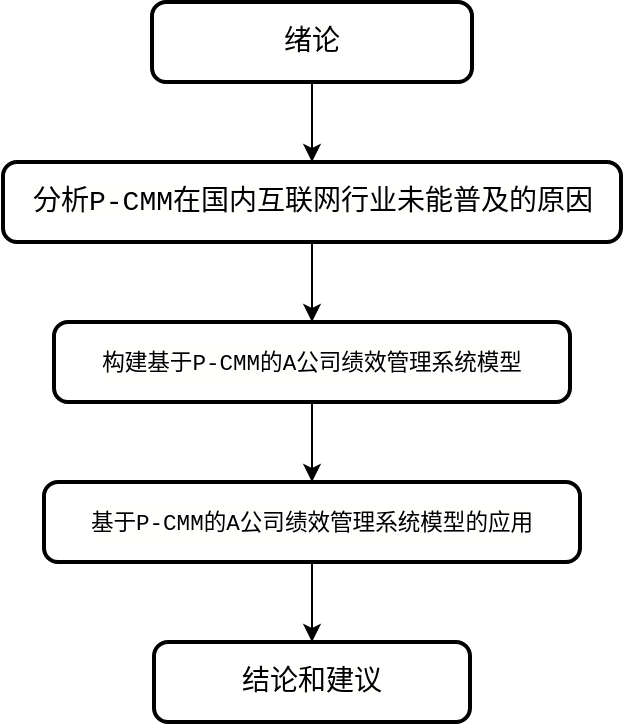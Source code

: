 <mxfile version="26.1.0">
  <diagram id="C5RBs43oDa-KdzZeNtuy" name="Page-1">
    <mxGraphModel dx="1050" dy="493" grid="1" gridSize="10" guides="1" tooltips="1" connect="1" arrows="1" fold="1" page="1" pageScale="1" pageWidth="827" pageHeight="1169" math="0" shadow="0">
      <root>
        <mxCell id="WIyWlLk6GJQsqaUBKTNV-0" />
        <mxCell id="WIyWlLk6GJQsqaUBKTNV-1" parent="WIyWlLk6GJQsqaUBKTNV-0" />
        <mxCell id="O_he93ySYUVRArU04d9i-49" value="" style="edgeStyle=orthogonalEdgeStyle;rounded=0;orthogonalLoop=1;jettySize=auto;html=1;" edge="1" parent="WIyWlLk6GJQsqaUBKTNV-1" source="O_he93ySYUVRArU04d9i-20" target="O_he93ySYUVRArU04d9i-47">
          <mxGeometry relative="1" as="geometry" />
        </mxCell>
        <mxCell id="O_he93ySYUVRArU04d9i-20" value="&lt;div style=&quot;background-color: rgb(255, 255, 254); font-family: Consolas, &amp;quot;Courier New&amp;quot;, monospace; font-size: 14px; line-height: 19px; white-space: pre;&quot;&gt;&lt;span&gt;&lt;font style=&quot;color: rgb(0, 0, 0);&quot;&gt;绪论&lt;/font&gt;&lt;/span&gt;&lt;/div&gt;" style="rounded=1;whiteSpace=wrap;html=1;absoluteArcSize=1;arcSize=14;strokeWidth=2;" vertex="1" parent="WIyWlLk6GJQsqaUBKTNV-1">
          <mxGeometry x="320" y="40" width="160" height="40" as="geometry" />
        </mxCell>
        <mxCell id="O_he93ySYUVRArU04d9i-44" value="" style="edgeStyle=orthogonalEdgeStyle;rounded=0;orthogonalLoop=1;jettySize=auto;html=1;" edge="1" parent="WIyWlLk6GJQsqaUBKTNV-1" source="O_he93ySYUVRArU04d9i-37" target="O_he93ySYUVRArU04d9i-38">
          <mxGeometry relative="1" as="geometry" />
        </mxCell>
        <mxCell id="O_he93ySYUVRArU04d9i-37" value="&lt;div style=&quot;background-color: rgb(255, 255, 254); font-family: Consolas, &amp;quot;Courier New&amp;quot;, monospace; font-size: 14px; line-height: 19px; white-space: pre;&quot;&gt;&lt;span style=&quot;font-size: 8.47pt;&quot;&gt;构建基于P-CMM的A公司绩效管理系统模型&lt;/span&gt;&lt;br&gt;&lt;/div&gt;" style="rounded=1;whiteSpace=wrap;html=1;absoluteArcSize=1;arcSize=14;strokeWidth=2;" vertex="1" parent="WIyWlLk6GJQsqaUBKTNV-1">
          <mxGeometry x="271" y="200" width="258" height="40" as="geometry" />
        </mxCell>
        <mxCell id="O_he93ySYUVRArU04d9i-46" value="" style="edgeStyle=orthogonalEdgeStyle;rounded=0;orthogonalLoop=1;jettySize=auto;html=1;" edge="1" parent="WIyWlLk6GJQsqaUBKTNV-1" source="O_he93ySYUVRArU04d9i-38" target="O_he93ySYUVRArU04d9i-45">
          <mxGeometry relative="1" as="geometry" />
        </mxCell>
        <mxCell id="O_he93ySYUVRArU04d9i-38" value="&lt;div style=&quot;background-color: rgb(255, 255, 254); font-family: Consolas, &amp;quot;Courier New&amp;quot;, monospace; font-size: 14px; line-height: 19px; white-space: pre;&quot;&gt;&lt;span style=&quot;font-size: 8.47pt;&quot;&gt;基于P-CMM的A公司绩效管理系统模型的应用&lt;/span&gt;&lt;br&gt;&lt;/div&gt;" style="rounded=1;whiteSpace=wrap;html=1;absoluteArcSize=1;arcSize=14;strokeWidth=2;" vertex="1" parent="WIyWlLk6GJQsqaUBKTNV-1">
          <mxGeometry x="266" y="280" width="268" height="40" as="geometry" />
        </mxCell>
        <mxCell id="O_he93ySYUVRArU04d9i-45" value="&lt;div style=&quot;background-color: rgb(255, 255, 254); font-family: Consolas, &amp;quot;Courier New&amp;quot;, monospace; font-size: 14px; line-height: 19px; white-space: pre;&quot;&gt;&lt;div style=&quot;line-height: 19px;&quot;&gt;&lt;span style=&quot;&quot;&gt;结论和建议&lt;/span&gt;&lt;/div&gt;&lt;/div&gt;" style="rounded=1;whiteSpace=wrap;html=1;absoluteArcSize=1;arcSize=14;strokeWidth=2;fontColor=#000000;" vertex="1" parent="WIyWlLk6GJQsqaUBKTNV-1">
          <mxGeometry x="321" y="360" width="158" height="40" as="geometry" />
        </mxCell>
        <mxCell id="O_he93ySYUVRArU04d9i-50" value="" style="edgeStyle=orthogonalEdgeStyle;rounded=0;orthogonalLoop=1;jettySize=auto;html=1;" edge="1" parent="WIyWlLk6GJQsqaUBKTNV-1" source="O_he93ySYUVRArU04d9i-47" target="O_he93ySYUVRArU04d9i-37">
          <mxGeometry relative="1" as="geometry" />
        </mxCell>
        <mxCell id="O_he93ySYUVRArU04d9i-47" value="&lt;div style=&quot;background-color: rgb(255, 255, 254); font-family: Consolas, &amp;quot;Courier New&amp;quot;, monospace; font-size: 14px; line-height: 19px; white-space: pre;&quot;&gt;&lt;span&gt;&lt;font style=&quot;color: rgb(0, 0, 0);&quot;&gt;分析P-CMM在国内互联网行业未能普及的原因&lt;/font&gt;&lt;/span&gt;&lt;/div&gt;" style="rounded=1;whiteSpace=wrap;html=1;absoluteArcSize=1;arcSize=14;strokeWidth=2;" vertex="1" parent="WIyWlLk6GJQsqaUBKTNV-1">
          <mxGeometry x="245.5" y="120" width="309" height="40" as="geometry" />
        </mxCell>
      </root>
    </mxGraphModel>
  </diagram>
</mxfile>
